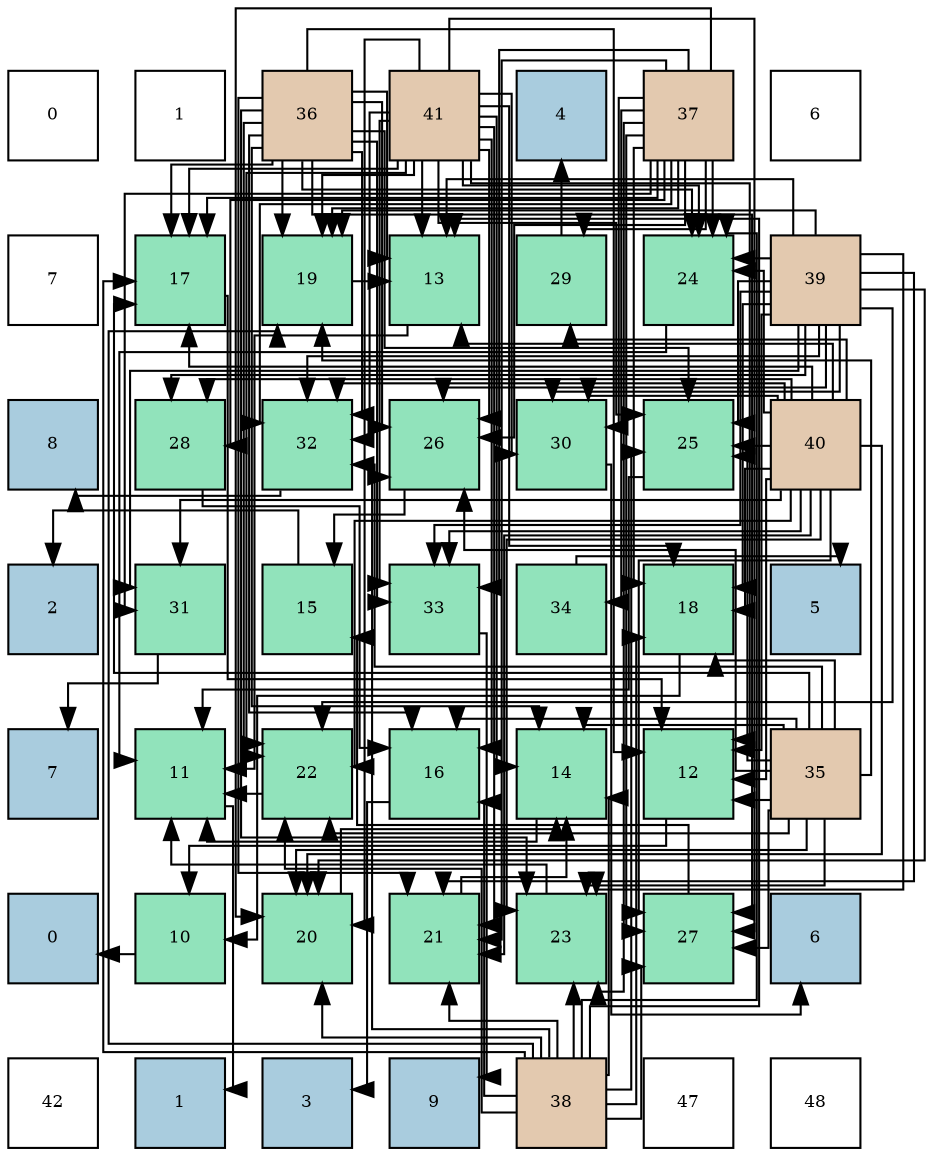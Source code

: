 digraph layout{
 rankdir=TB;
 splines=ortho;
 node [style=filled shape=square fixedsize=true width=0.6];
0[label="0", fontsize=8, fillcolor="#ffffff"];
1[label="1", fontsize=8, fillcolor="#ffffff"];
2[label="36", fontsize=8, fillcolor="#e3c9af"];
3[label="41", fontsize=8, fillcolor="#e3c9af"];
4[label="4", fontsize=8, fillcolor="#a9ccde"];
5[label="37", fontsize=8, fillcolor="#e3c9af"];
6[label="6", fontsize=8, fillcolor="#ffffff"];
7[label="7", fontsize=8, fillcolor="#ffffff"];
8[label="17", fontsize=8, fillcolor="#91e3bb"];
9[label="19", fontsize=8, fillcolor="#91e3bb"];
10[label="13", fontsize=8, fillcolor="#91e3bb"];
11[label="29", fontsize=8, fillcolor="#91e3bb"];
12[label="24", fontsize=8, fillcolor="#91e3bb"];
13[label="39", fontsize=8, fillcolor="#e3c9af"];
14[label="8", fontsize=8, fillcolor="#a9ccde"];
15[label="28", fontsize=8, fillcolor="#91e3bb"];
16[label="32", fontsize=8, fillcolor="#91e3bb"];
17[label="26", fontsize=8, fillcolor="#91e3bb"];
18[label="30", fontsize=8, fillcolor="#91e3bb"];
19[label="25", fontsize=8, fillcolor="#91e3bb"];
20[label="40", fontsize=8, fillcolor="#e3c9af"];
21[label="2", fontsize=8, fillcolor="#a9ccde"];
22[label="31", fontsize=8, fillcolor="#91e3bb"];
23[label="15", fontsize=8, fillcolor="#91e3bb"];
24[label="33", fontsize=8, fillcolor="#91e3bb"];
25[label="34", fontsize=8, fillcolor="#91e3bb"];
26[label="18", fontsize=8, fillcolor="#91e3bb"];
27[label="5", fontsize=8, fillcolor="#a9ccde"];
28[label="7", fontsize=8, fillcolor="#a9ccde"];
29[label="11", fontsize=8, fillcolor="#91e3bb"];
30[label="22", fontsize=8, fillcolor="#91e3bb"];
31[label="16", fontsize=8, fillcolor="#91e3bb"];
32[label="14", fontsize=8, fillcolor="#91e3bb"];
33[label="12", fontsize=8, fillcolor="#91e3bb"];
34[label="35", fontsize=8, fillcolor="#e3c9af"];
35[label="0", fontsize=8, fillcolor="#a9ccde"];
36[label="10", fontsize=8, fillcolor="#91e3bb"];
37[label="20", fontsize=8, fillcolor="#91e3bb"];
38[label="21", fontsize=8, fillcolor="#91e3bb"];
39[label="23", fontsize=8, fillcolor="#91e3bb"];
40[label="27", fontsize=8, fillcolor="#91e3bb"];
41[label="6", fontsize=8, fillcolor="#a9ccde"];
42[label="42", fontsize=8, fillcolor="#ffffff"];
43[label="1", fontsize=8, fillcolor="#a9ccde"];
44[label="3", fontsize=8, fillcolor="#a9ccde"];
45[label="9", fontsize=8, fillcolor="#a9ccde"];
46[label="38", fontsize=8, fillcolor="#e3c9af"];
47[label="47", fontsize=8, fillcolor="#ffffff"];
48[label="48", fontsize=8, fillcolor="#ffffff"];
edge [constraint=false, style=vis];36 -> 35;
29 -> 43;
33 -> 36;
10 -> 29;
32 -> 29;
23 -> 21;
31 -> 44;
8 -> 33;
26 -> 36;
9 -> 10;
37 -> 32;
38 -> 32;
30 -> 29;
39 -> 29;
12 -> 29;
19 -> 29;
17 -> 23;
40 -> 23;
15 -> 31;
11 -> 4;
18 -> 41;
22 -> 28;
16 -> 14;
24 -> 45;
25 -> 27;
34 -> 33;
34 -> 32;
34 -> 31;
34 -> 8;
34 -> 26;
34 -> 9;
34 -> 37;
34 -> 30;
34 -> 39;
34 -> 19;
34 -> 17;
34 -> 40;
34 -> 16;
2 -> 33;
2 -> 10;
2 -> 32;
2 -> 31;
2 -> 8;
2 -> 9;
2 -> 38;
2 -> 30;
2 -> 39;
2 -> 12;
2 -> 19;
2 -> 17;
2 -> 40;
2 -> 16;
2 -> 24;
5 -> 8;
5 -> 26;
5 -> 9;
5 -> 37;
5 -> 38;
5 -> 39;
5 -> 12;
5 -> 17;
5 -> 40;
5 -> 15;
5 -> 11;
5 -> 18;
5 -> 22;
5 -> 16;
5 -> 24;
5 -> 25;
46 -> 10;
46 -> 32;
46 -> 31;
46 -> 8;
46 -> 26;
46 -> 9;
46 -> 37;
46 -> 38;
46 -> 30;
46 -> 39;
46 -> 12;
46 -> 19;
46 -> 17;
46 -> 40;
13 -> 33;
13 -> 10;
13 -> 26;
13 -> 9;
13 -> 37;
13 -> 38;
13 -> 30;
13 -> 39;
13 -> 12;
13 -> 19;
13 -> 17;
13 -> 15;
13 -> 18;
13 -> 22;
13 -> 16;
13 -> 24;
20 -> 33;
20 -> 10;
20 -> 8;
20 -> 26;
20 -> 37;
20 -> 38;
20 -> 30;
20 -> 39;
20 -> 12;
20 -> 19;
20 -> 40;
20 -> 15;
20 -> 11;
20 -> 18;
20 -> 22;
20 -> 16;
20 -> 24;
3 -> 33;
3 -> 10;
3 -> 32;
3 -> 31;
3 -> 8;
3 -> 26;
3 -> 9;
3 -> 37;
3 -> 38;
3 -> 30;
3 -> 12;
3 -> 19;
3 -> 17;
3 -> 40;
3 -> 18;
3 -> 16;
3 -> 24;
edge [constraint=true, style=invis];
0 -> 7 -> 14 -> 21 -> 28 -> 35 -> 42;
1 -> 8 -> 15 -> 22 -> 29 -> 36 -> 43;
2 -> 9 -> 16 -> 23 -> 30 -> 37 -> 44;
3 -> 10 -> 17 -> 24 -> 31 -> 38 -> 45;
4 -> 11 -> 18 -> 25 -> 32 -> 39 -> 46;
5 -> 12 -> 19 -> 26 -> 33 -> 40 -> 47;
6 -> 13 -> 20 -> 27 -> 34 -> 41 -> 48;
rank = same {0 -> 1 -> 2 -> 3 -> 4 -> 5 -> 6};
rank = same {7 -> 8 -> 9 -> 10 -> 11 -> 12 -> 13};
rank = same {14 -> 15 -> 16 -> 17 -> 18 -> 19 -> 20};
rank = same {21 -> 22 -> 23 -> 24 -> 25 -> 26 -> 27};
rank = same {28 -> 29 -> 30 -> 31 -> 32 -> 33 -> 34};
rank = same {35 -> 36 -> 37 -> 38 -> 39 -> 40 -> 41};
rank = same {42 -> 43 -> 44 -> 45 -> 46 -> 47 -> 48};
}